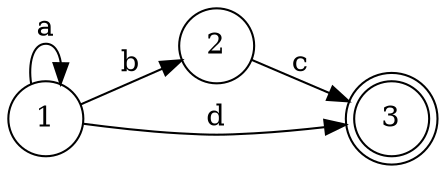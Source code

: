digraph {
    graph[rankdir=LR]
    1 [shape=circle]
    1 [shape=circle]
    2 [shape=circle]
    3 [shape=circle peripheries=2]

    1 -> 1 [label="a"]
    1 -> 2 [label="b"]
    2 -> 3 [label="c"]
    1 -> 3 [label="d"]
}